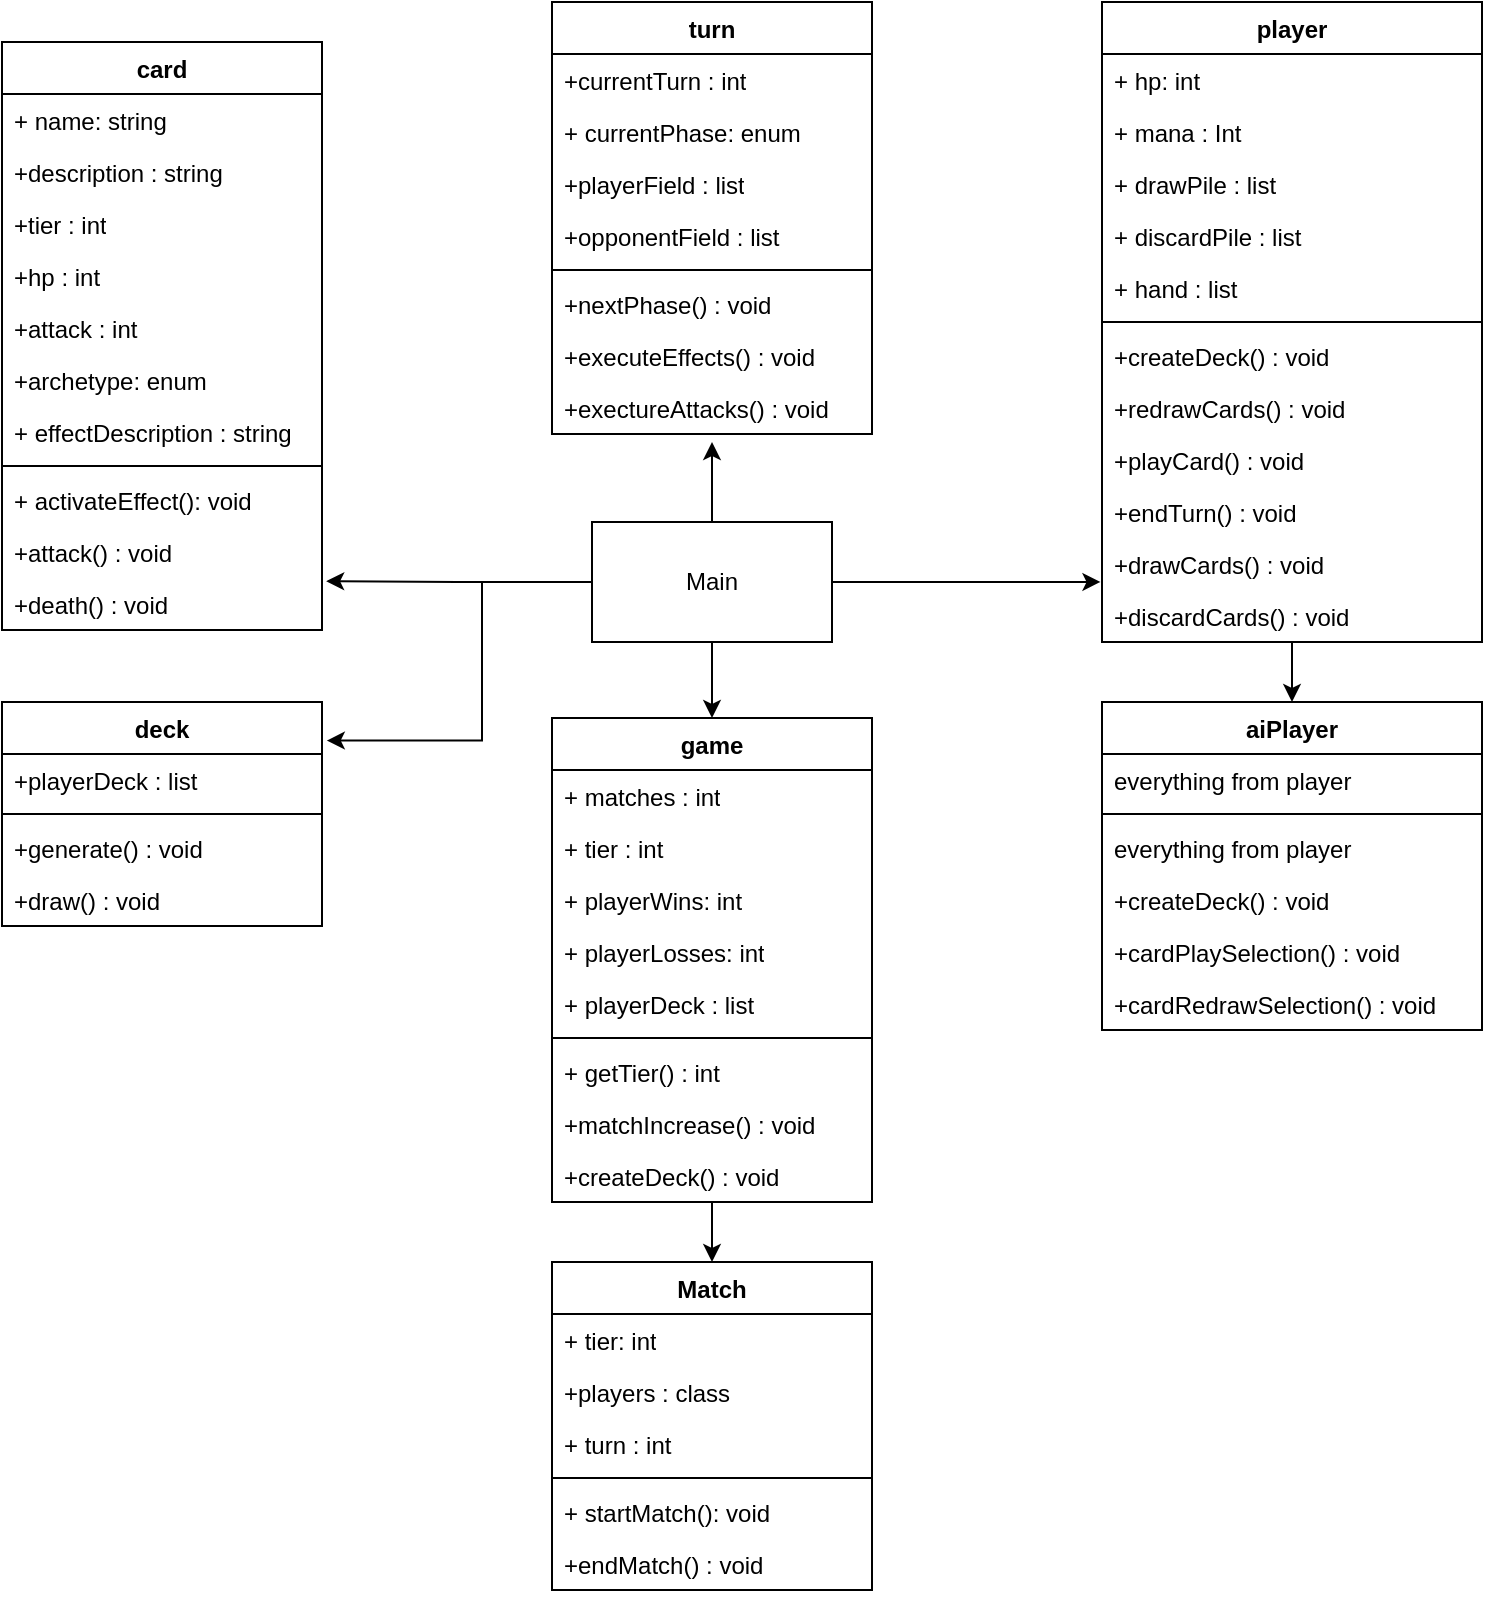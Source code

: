<mxfile version="24.2.3" type="device">
  <diagram name="Page-1" id="3C9SZVpvr9mHW0cBooVO">
    <mxGraphModel dx="1434" dy="782" grid="1" gridSize="10" guides="1" tooltips="1" connect="1" arrows="1" fold="1" page="1" pageScale="1" pageWidth="850" pageHeight="1100" math="0" shadow="0">
      <root>
        <mxCell id="0" />
        <mxCell id="1" parent="0" />
        <mxCell id="igfgxxir6rYcErchm6PJ-118" style="edgeStyle=orthogonalEdgeStyle;rounded=0;orthogonalLoop=1;jettySize=auto;html=1;" edge="1" parent="1" source="igfgxxir6rYcErchm6PJ-32">
          <mxGeometry relative="1" as="geometry">
            <mxPoint x="425" y="260" as="targetPoint" />
          </mxGeometry>
        </mxCell>
        <mxCell id="igfgxxir6rYcErchm6PJ-123" style="edgeStyle=orthogonalEdgeStyle;rounded=0;orthogonalLoop=1;jettySize=auto;html=1;entryX=0.5;entryY=0;entryDx=0;entryDy=0;" edge="1" parent="1" source="igfgxxir6rYcErchm6PJ-32" target="igfgxxir6rYcErchm6PJ-61">
          <mxGeometry relative="1" as="geometry" />
        </mxCell>
        <mxCell id="igfgxxir6rYcErchm6PJ-32" value="&lt;div&gt;Main&lt;/div&gt;" style="rounded=0;whiteSpace=wrap;html=1;" vertex="1" parent="1">
          <mxGeometry x="365" y="300" width="120" height="60" as="geometry" />
        </mxCell>
        <mxCell id="igfgxxir6rYcErchm6PJ-41" value="card" style="swimlane;fontStyle=1;align=center;verticalAlign=top;childLayout=stackLayout;horizontal=1;startSize=26;horizontalStack=0;resizeParent=1;resizeParentMax=0;resizeLast=0;collapsible=1;marginBottom=0;whiteSpace=wrap;html=1;" vertex="1" parent="1">
          <mxGeometry x="70" y="60" width="160" height="294" as="geometry" />
        </mxCell>
        <mxCell id="igfgxxir6rYcErchm6PJ-42" value="+ name: string" style="text;strokeColor=none;fillColor=none;align=left;verticalAlign=top;spacingLeft=4;spacingRight=4;overflow=hidden;rotatable=0;points=[[0,0.5],[1,0.5]];portConstraint=eastwest;whiteSpace=wrap;html=1;" vertex="1" parent="igfgxxir6rYcErchm6PJ-41">
          <mxGeometry y="26" width="160" height="26" as="geometry" />
        </mxCell>
        <mxCell id="igfgxxir6rYcErchm6PJ-109" value="+description : string" style="text;strokeColor=none;fillColor=none;align=left;verticalAlign=top;spacingLeft=4;spacingRight=4;overflow=hidden;rotatable=0;points=[[0,0.5],[1,0.5]];portConstraint=eastwest;whiteSpace=wrap;html=1;" vertex="1" parent="igfgxxir6rYcErchm6PJ-41">
          <mxGeometry y="52" width="160" height="26" as="geometry" />
        </mxCell>
        <mxCell id="igfgxxir6rYcErchm6PJ-108" value="+tier : int" style="text;strokeColor=none;fillColor=none;align=left;verticalAlign=top;spacingLeft=4;spacingRight=4;overflow=hidden;rotatable=0;points=[[0,0.5],[1,0.5]];portConstraint=eastwest;whiteSpace=wrap;html=1;" vertex="1" parent="igfgxxir6rYcErchm6PJ-41">
          <mxGeometry y="78" width="160" height="26" as="geometry" />
        </mxCell>
        <mxCell id="igfgxxir6rYcErchm6PJ-107" value="+hp : int" style="text;strokeColor=none;fillColor=none;align=left;verticalAlign=top;spacingLeft=4;spacingRight=4;overflow=hidden;rotatable=0;points=[[0,0.5],[1,0.5]];portConstraint=eastwest;whiteSpace=wrap;html=1;" vertex="1" parent="igfgxxir6rYcErchm6PJ-41">
          <mxGeometry y="104" width="160" height="26" as="geometry" />
        </mxCell>
        <mxCell id="igfgxxir6rYcErchm6PJ-106" value="+attack : int" style="text;strokeColor=none;fillColor=none;align=left;verticalAlign=top;spacingLeft=4;spacingRight=4;overflow=hidden;rotatable=0;points=[[0,0.5],[1,0.5]];portConstraint=eastwest;whiteSpace=wrap;html=1;" vertex="1" parent="igfgxxir6rYcErchm6PJ-41">
          <mxGeometry y="130" width="160" height="26" as="geometry" />
        </mxCell>
        <mxCell id="igfgxxir6rYcErchm6PJ-105" value="+archetype: enum" style="text;strokeColor=none;fillColor=none;align=left;verticalAlign=top;spacingLeft=4;spacingRight=4;overflow=hidden;rotatable=0;points=[[0,0.5],[1,0.5]];portConstraint=eastwest;whiteSpace=wrap;html=1;" vertex="1" parent="igfgxxir6rYcErchm6PJ-41">
          <mxGeometry y="156" width="160" height="26" as="geometry" />
        </mxCell>
        <mxCell id="igfgxxir6rYcErchm6PJ-104" value="+ effectDescription : string" style="text;strokeColor=none;fillColor=none;align=left;verticalAlign=top;spacingLeft=4;spacingRight=4;overflow=hidden;rotatable=0;points=[[0,0.5],[1,0.5]];portConstraint=eastwest;whiteSpace=wrap;html=1;" vertex="1" parent="igfgxxir6rYcErchm6PJ-41">
          <mxGeometry y="182" width="160" height="26" as="geometry" />
        </mxCell>
        <mxCell id="igfgxxir6rYcErchm6PJ-43" value="" style="line;strokeWidth=1;fillColor=none;align=left;verticalAlign=middle;spacingTop=-1;spacingLeft=3;spacingRight=3;rotatable=0;labelPosition=right;points=[];portConstraint=eastwest;strokeColor=inherit;" vertex="1" parent="igfgxxir6rYcErchm6PJ-41">
          <mxGeometry y="208" width="160" height="8" as="geometry" />
        </mxCell>
        <mxCell id="igfgxxir6rYcErchm6PJ-44" value="+ activateEffect(): void" style="text;strokeColor=none;fillColor=none;align=left;verticalAlign=top;spacingLeft=4;spacingRight=4;overflow=hidden;rotatable=0;points=[[0,0.5],[1,0.5]];portConstraint=eastwest;whiteSpace=wrap;html=1;" vertex="1" parent="igfgxxir6rYcErchm6PJ-41">
          <mxGeometry y="216" width="160" height="26" as="geometry" />
        </mxCell>
        <mxCell id="igfgxxir6rYcErchm6PJ-111" value="+attack() : void" style="text;strokeColor=none;fillColor=none;align=left;verticalAlign=top;spacingLeft=4;spacingRight=4;overflow=hidden;rotatable=0;points=[[0,0.5],[1,0.5]];portConstraint=eastwest;whiteSpace=wrap;html=1;" vertex="1" parent="igfgxxir6rYcErchm6PJ-41">
          <mxGeometry y="242" width="160" height="26" as="geometry" />
        </mxCell>
        <mxCell id="igfgxxir6rYcErchm6PJ-110" value="+death() : void" style="text;strokeColor=none;fillColor=none;align=left;verticalAlign=top;spacingLeft=4;spacingRight=4;overflow=hidden;rotatable=0;points=[[0,0.5],[1,0.5]];portConstraint=eastwest;whiteSpace=wrap;html=1;" vertex="1" parent="igfgxxir6rYcErchm6PJ-41">
          <mxGeometry y="268" width="160" height="26" as="geometry" />
        </mxCell>
        <mxCell id="igfgxxir6rYcErchm6PJ-49" value="turn" style="swimlane;fontStyle=1;align=center;verticalAlign=top;childLayout=stackLayout;horizontal=1;startSize=26;horizontalStack=0;resizeParent=1;resizeParentMax=0;resizeLast=0;collapsible=1;marginBottom=0;whiteSpace=wrap;html=1;" vertex="1" parent="1">
          <mxGeometry x="345" y="40" width="160" height="216" as="geometry" />
        </mxCell>
        <mxCell id="igfgxxir6rYcErchm6PJ-114" value="+currentTurn : int" style="text;strokeColor=none;fillColor=none;align=left;verticalAlign=top;spacingLeft=4;spacingRight=4;overflow=hidden;rotatable=0;points=[[0,0.5],[1,0.5]];portConstraint=eastwest;whiteSpace=wrap;html=1;" vertex="1" parent="igfgxxir6rYcErchm6PJ-49">
          <mxGeometry y="26" width="160" height="26" as="geometry" />
        </mxCell>
        <mxCell id="igfgxxir6rYcErchm6PJ-50" value="+ currentPhase: enum" style="text;strokeColor=none;fillColor=none;align=left;verticalAlign=top;spacingLeft=4;spacingRight=4;overflow=hidden;rotatable=0;points=[[0,0.5],[1,0.5]];portConstraint=eastwest;whiteSpace=wrap;html=1;" vertex="1" parent="igfgxxir6rYcErchm6PJ-49">
          <mxGeometry y="52" width="160" height="26" as="geometry" />
        </mxCell>
        <mxCell id="igfgxxir6rYcErchm6PJ-84" value="+playerField : list" style="text;strokeColor=none;fillColor=none;align=left;verticalAlign=top;spacingLeft=4;spacingRight=4;overflow=hidden;rotatable=0;points=[[0,0.5],[1,0.5]];portConstraint=eastwest;whiteSpace=wrap;html=1;" vertex="1" parent="igfgxxir6rYcErchm6PJ-49">
          <mxGeometry y="78" width="160" height="26" as="geometry" />
        </mxCell>
        <mxCell id="igfgxxir6rYcErchm6PJ-83" value="+opponentField : list" style="text;strokeColor=none;fillColor=none;align=left;verticalAlign=top;spacingLeft=4;spacingRight=4;overflow=hidden;rotatable=0;points=[[0,0.5],[1,0.5]];portConstraint=eastwest;whiteSpace=wrap;html=1;" vertex="1" parent="igfgxxir6rYcErchm6PJ-49">
          <mxGeometry y="104" width="160" height="26" as="geometry" />
        </mxCell>
        <mxCell id="igfgxxir6rYcErchm6PJ-51" value="" style="line;strokeWidth=1;fillColor=none;align=left;verticalAlign=middle;spacingTop=-1;spacingLeft=3;spacingRight=3;rotatable=0;labelPosition=right;points=[];portConstraint=eastwest;strokeColor=inherit;" vertex="1" parent="igfgxxir6rYcErchm6PJ-49">
          <mxGeometry y="130" width="160" height="8" as="geometry" />
        </mxCell>
        <mxCell id="igfgxxir6rYcErchm6PJ-52" value="+nextPhase() : void" style="text;strokeColor=none;fillColor=none;align=left;verticalAlign=top;spacingLeft=4;spacingRight=4;overflow=hidden;rotatable=0;points=[[0,0.5],[1,0.5]];portConstraint=eastwest;whiteSpace=wrap;html=1;" vertex="1" parent="igfgxxir6rYcErchm6PJ-49">
          <mxGeometry y="138" width="160" height="26" as="geometry" />
        </mxCell>
        <mxCell id="igfgxxir6rYcErchm6PJ-86" value="+executeEffects() : void" style="text;strokeColor=none;fillColor=none;align=left;verticalAlign=top;spacingLeft=4;spacingRight=4;overflow=hidden;rotatable=0;points=[[0,0.5],[1,0.5]];portConstraint=eastwest;whiteSpace=wrap;html=1;" vertex="1" parent="igfgxxir6rYcErchm6PJ-49">
          <mxGeometry y="164" width="160" height="26" as="geometry" />
        </mxCell>
        <mxCell id="igfgxxir6rYcErchm6PJ-85" value="+exectureAttacks() : void" style="text;strokeColor=none;fillColor=none;align=left;verticalAlign=top;spacingLeft=4;spacingRight=4;overflow=hidden;rotatable=0;points=[[0,0.5],[1,0.5]];portConstraint=eastwest;whiteSpace=wrap;html=1;" vertex="1" parent="igfgxxir6rYcErchm6PJ-49">
          <mxGeometry y="190" width="160" height="26" as="geometry" />
        </mxCell>
        <mxCell id="igfgxxir6rYcErchm6PJ-122" style="edgeStyle=orthogonalEdgeStyle;rounded=0;orthogonalLoop=1;jettySize=auto;html=1;entryX=0.5;entryY=0;entryDx=0;entryDy=0;" edge="1" parent="1" source="igfgxxir6rYcErchm6PJ-53" target="igfgxxir6rYcErchm6PJ-96">
          <mxGeometry relative="1" as="geometry" />
        </mxCell>
        <mxCell id="igfgxxir6rYcErchm6PJ-53" value="player" style="swimlane;fontStyle=1;align=center;verticalAlign=top;childLayout=stackLayout;horizontal=1;startSize=26;horizontalStack=0;resizeParent=1;resizeParentMax=0;resizeLast=0;collapsible=1;marginBottom=0;whiteSpace=wrap;html=1;" vertex="1" parent="1">
          <mxGeometry x="620" y="40" width="190" height="320" as="geometry" />
        </mxCell>
        <mxCell id="igfgxxir6rYcErchm6PJ-54" value="+ hp: int" style="text;strokeColor=none;fillColor=none;align=left;verticalAlign=top;spacingLeft=4;spacingRight=4;overflow=hidden;rotatable=0;points=[[0,0.5],[1,0.5]];portConstraint=eastwest;whiteSpace=wrap;html=1;" vertex="1" parent="igfgxxir6rYcErchm6PJ-53">
          <mxGeometry y="26" width="190" height="26" as="geometry" />
        </mxCell>
        <mxCell id="igfgxxir6rYcErchm6PJ-90" value="+ mana : Int" style="text;strokeColor=none;fillColor=none;align=left;verticalAlign=top;spacingLeft=4;spacingRight=4;overflow=hidden;rotatable=0;points=[[0,0.5],[1,0.5]];portConstraint=eastwest;whiteSpace=wrap;html=1;" vertex="1" parent="igfgxxir6rYcErchm6PJ-53">
          <mxGeometry y="52" width="190" height="26" as="geometry" />
        </mxCell>
        <mxCell id="igfgxxir6rYcErchm6PJ-89" value="+ drawPile : list" style="text;strokeColor=none;fillColor=none;align=left;verticalAlign=top;spacingLeft=4;spacingRight=4;overflow=hidden;rotatable=0;points=[[0,0.5],[1,0.5]];portConstraint=eastwest;whiteSpace=wrap;html=1;" vertex="1" parent="igfgxxir6rYcErchm6PJ-53">
          <mxGeometry y="78" width="190" height="26" as="geometry" />
        </mxCell>
        <mxCell id="igfgxxir6rYcErchm6PJ-88" value="+ discardPile : list" style="text;strokeColor=none;fillColor=none;align=left;verticalAlign=top;spacingLeft=4;spacingRight=4;overflow=hidden;rotatable=0;points=[[0,0.5],[1,0.5]];portConstraint=eastwest;whiteSpace=wrap;html=1;" vertex="1" parent="igfgxxir6rYcErchm6PJ-53">
          <mxGeometry y="104" width="190" height="26" as="geometry" />
        </mxCell>
        <mxCell id="igfgxxir6rYcErchm6PJ-87" value="+ hand : list" style="text;strokeColor=none;fillColor=none;align=left;verticalAlign=top;spacingLeft=4;spacingRight=4;overflow=hidden;rotatable=0;points=[[0,0.5],[1,0.5]];portConstraint=eastwest;whiteSpace=wrap;html=1;" vertex="1" parent="igfgxxir6rYcErchm6PJ-53">
          <mxGeometry y="130" width="190" height="26" as="geometry" />
        </mxCell>
        <mxCell id="igfgxxir6rYcErchm6PJ-55" value="" style="line;strokeWidth=1;fillColor=none;align=left;verticalAlign=middle;spacingTop=-1;spacingLeft=3;spacingRight=3;rotatable=0;labelPosition=right;points=[];portConstraint=eastwest;strokeColor=inherit;" vertex="1" parent="igfgxxir6rYcErchm6PJ-53">
          <mxGeometry y="156" width="190" height="8" as="geometry" />
        </mxCell>
        <mxCell id="igfgxxir6rYcErchm6PJ-56" value="+createDeck() : void" style="text;strokeColor=none;fillColor=none;align=left;verticalAlign=top;spacingLeft=4;spacingRight=4;overflow=hidden;rotatable=0;points=[[0,0.5],[1,0.5]];portConstraint=eastwest;whiteSpace=wrap;html=1;" vertex="1" parent="igfgxxir6rYcErchm6PJ-53">
          <mxGeometry y="164" width="190" height="26" as="geometry" />
        </mxCell>
        <mxCell id="igfgxxir6rYcErchm6PJ-94" value="+redrawCards() : void" style="text;strokeColor=none;fillColor=none;align=left;verticalAlign=top;spacingLeft=4;spacingRight=4;overflow=hidden;rotatable=0;points=[[0,0.5],[1,0.5]];portConstraint=eastwest;whiteSpace=wrap;html=1;" vertex="1" parent="igfgxxir6rYcErchm6PJ-53">
          <mxGeometry y="190" width="190" height="26" as="geometry" />
        </mxCell>
        <mxCell id="igfgxxir6rYcErchm6PJ-93" value="+playCard() : void" style="text;strokeColor=none;fillColor=none;align=left;verticalAlign=top;spacingLeft=4;spacingRight=4;overflow=hidden;rotatable=0;points=[[0,0.5],[1,0.5]];portConstraint=eastwest;whiteSpace=wrap;html=1;" vertex="1" parent="igfgxxir6rYcErchm6PJ-53">
          <mxGeometry y="216" width="190" height="26" as="geometry" />
        </mxCell>
        <mxCell id="igfgxxir6rYcErchm6PJ-92" value="+endTurn() : void" style="text;strokeColor=none;fillColor=none;align=left;verticalAlign=top;spacingLeft=4;spacingRight=4;overflow=hidden;rotatable=0;points=[[0,0.5],[1,0.5]];portConstraint=eastwest;whiteSpace=wrap;html=1;" vertex="1" parent="igfgxxir6rYcErchm6PJ-53">
          <mxGeometry y="242" width="190" height="26" as="geometry" />
        </mxCell>
        <mxCell id="igfgxxir6rYcErchm6PJ-91" value="+drawCards() : void" style="text;strokeColor=none;fillColor=none;align=left;verticalAlign=top;spacingLeft=4;spacingRight=4;overflow=hidden;rotatable=0;points=[[0,0.5],[1,0.5]];portConstraint=eastwest;whiteSpace=wrap;html=1;" vertex="1" parent="igfgxxir6rYcErchm6PJ-53">
          <mxGeometry y="268" width="190" height="26" as="geometry" />
        </mxCell>
        <mxCell id="igfgxxir6rYcErchm6PJ-95" value="+discardCards() : void" style="text;strokeColor=none;fillColor=none;align=left;verticalAlign=top;spacingLeft=4;spacingRight=4;overflow=hidden;rotatable=0;points=[[0,0.5],[1,0.5]];portConstraint=eastwest;whiteSpace=wrap;html=1;" vertex="1" parent="igfgxxir6rYcErchm6PJ-53">
          <mxGeometry y="294" width="190" height="26" as="geometry" />
        </mxCell>
        <mxCell id="igfgxxir6rYcErchm6PJ-57" value="deck" style="swimlane;fontStyle=1;align=center;verticalAlign=top;childLayout=stackLayout;horizontal=1;startSize=26;horizontalStack=0;resizeParent=1;resizeParentMax=0;resizeLast=0;collapsible=1;marginBottom=0;whiteSpace=wrap;html=1;" vertex="1" parent="1">
          <mxGeometry x="70" y="390" width="160" height="112" as="geometry" />
        </mxCell>
        <mxCell id="igfgxxir6rYcErchm6PJ-58" value="+playerDeck : list" style="text;strokeColor=none;fillColor=none;align=left;verticalAlign=top;spacingLeft=4;spacingRight=4;overflow=hidden;rotatable=0;points=[[0,0.5],[1,0.5]];portConstraint=eastwest;whiteSpace=wrap;html=1;" vertex="1" parent="igfgxxir6rYcErchm6PJ-57">
          <mxGeometry y="26" width="160" height="26" as="geometry" />
        </mxCell>
        <mxCell id="igfgxxir6rYcErchm6PJ-59" value="" style="line;strokeWidth=1;fillColor=none;align=left;verticalAlign=middle;spacingTop=-1;spacingLeft=3;spacingRight=3;rotatable=0;labelPosition=right;points=[];portConstraint=eastwest;strokeColor=inherit;" vertex="1" parent="igfgxxir6rYcErchm6PJ-57">
          <mxGeometry y="52" width="160" height="8" as="geometry" />
        </mxCell>
        <mxCell id="igfgxxir6rYcErchm6PJ-60" value="+generate() : void" style="text;strokeColor=none;fillColor=none;align=left;verticalAlign=top;spacingLeft=4;spacingRight=4;overflow=hidden;rotatable=0;points=[[0,0.5],[1,0.5]];portConstraint=eastwest;whiteSpace=wrap;html=1;" vertex="1" parent="igfgxxir6rYcErchm6PJ-57">
          <mxGeometry y="60" width="160" height="26" as="geometry" />
        </mxCell>
        <mxCell id="igfgxxir6rYcErchm6PJ-112" value="+draw() : void" style="text;strokeColor=none;fillColor=none;align=left;verticalAlign=top;spacingLeft=4;spacingRight=4;overflow=hidden;rotatable=0;points=[[0,0.5],[1,0.5]];portConstraint=eastwest;whiteSpace=wrap;html=1;" vertex="1" parent="igfgxxir6rYcErchm6PJ-57">
          <mxGeometry y="86" width="160" height="26" as="geometry" />
        </mxCell>
        <mxCell id="igfgxxir6rYcErchm6PJ-124" style="edgeStyle=orthogonalEdgeStyle;rounded=0;orthogonalLoop=1;jettySize=auto;html=1;entryX=0.5;entryY=0;entryDx=0;entryDy=0;" edge="1" parent="1" source="igfgxxir6rYcErchm6PJ-61" target="igfgxxir6rYcErchm6PJ-74">
          <mxGeometry relative="1" as="geometry" />
        </mxCell>
        <mxCell id="igfgxxir6rYcErchm6PJ-61" value="game" style="swimlane;fontStyle=1;align=center;verticalAlign=top;childLayout=stackLayout;horizontal=1;startSize=26;horizontalStack=0;resizeParent=1;resizeParentMax=0;resizeLast=0;collapsible=1;marginBottom=0;whiteSpace=wrap;html=1;" vertex="1" parent="1">
          <mxGeometry x="345" y="398" width="160" height="242" as="geometry" />
        </mxCell>
        <mxCell id="igfgxxir6rYcErchm6PJ-62" value="+ matches : int" style="text;strokeColor=none;fillColor=none;align=left;verticalAlign=top;spacingLeft=4;spacingRight=4;overflow=hidden;rotatable=0;points=[[0,0.5],[1,0.5]];portConstraint=eastwest;whiteSpace=wrap;html=1;" vertex="1" parent="igfgxxir6rYcErchm6PJ-61">
          <mxGeometry y="26" width="160" height="26" as="geometry" />
        </mxCell>
        <mxCell id="igfgxxir6rYcErchm6PJ-70" value="+ tier : int" style="text;strokeColor=none;fillColor=none;align=left;verticalAlign=top;spacingLeft=4;spacingRight=4;overflow=hidden;rotatable=0;points=[[0,0.5],[1,0.5]];portConstraint=eastwest;whiteSpace=wrap;html=1;" vertex="1" parent="igfgxxir6rYcErchm6PJ-61">
          <mxGeometry y="52" width="160" height="26" as="geometry" />
        </mxCell>
        <mxCell id="igfgxxir6rYcErchm6PJ-69" value="+ playerWins: int" style="text;strokeColor=none;fillColor=none;align=left;verticalAlign=top;spacingLeft=4;spacingRight=4;overflow=hidden;rotatable=0;points=[[0,0.5],[1,0.5]];portConstraint=eastwest;whiteSpace=wrap;html=1;" vertex="1" parent="igfgxxir6rYcErchm6PJ-61">
          <mxGeometry y="78" width="160" height="26" as="geometry" />
        </mxCell>
        <mxCell id="igfgxxir6rYcErchm6PJ-68" value="+ playerLosses: int" style="text;strokeColor=none;fillColor=none;align=left;verticalAlign=top;spacingLeft=4;spacingRight=4;overflow=hidden;rotatable=0;points=[[0,0.5],[1,0.5]];portConstraint=eastwest;whiteSpace=wrap;html=1;" vertex="1" parent="igfgxxir6rYcErchm6PJ-61">
          <mxGeometry y="104" width="160" height="26" as="geometry" />
        </mxCell>
        <mxCell id="igfgxxir6rYcErchm6PJ-73" value="+ playerDeck : list" style="text;strokeColor=none;fillColor=none;align=left;verticalAlign=top;spacingLeft=4;spacingRight=4;overflow=hidden;rotatable=0;points=[[0,0.5],[1,0.5]];portConstraint=eastwest;whiteSpace=wrap;html=1;" vertex="1" parent="igfgxxir6rYcErchm6PJ-61">
          <mxGeometry y="130" width="160" height="26" as="geometry" />
        </mxCell>
        <mxCell id="igfgxxir6rYcErchm6PJ-63" value="" style="line;strokeWidth=1;fillColor=none;align=left;verticalAlign=middle;spacingTop=-1;spacingLeft=3;spacingRight=3;rotatable=0;labelPosition=right;points=[];portConstraint=eastwest;strokeColor=inherit;" vertex="1" parent="igfgxxir6rYcErchm6PJ-61">
          <mxGeometry y="156" width="160" height="8" as="geometry" />
        </mxCell>
        <mxCell id="igfgxxir6rYcErchm6PJ-64" value="+ getTier() : int" style="text;strokeColor=none;fillColor=none;align=left;verticalAlign=top;spacingLeft=4;spacingRight=4;overflow=hidden;rotatable=0;points=[[0,0.5],[1,0.5]];portConstraint=eastwest;whiteSpace=wrap;html=1;" vertex="1" parent="igfgxxir6rYcErchm6PJ-61">
          <mxGeometry y="164" width="160" height="26" as="geometry" />
        </mxCell>
        <mxCell id="igfgxxir6rYcErchm6PJ-65" value="+matchIncrease() : void" style="text;strokeColor=none;fillColor=none;align=left;verticalAlign=top;spacingLeft=4;spacingRight=4;overflow=hidden;rotatable=0;points=[[0,0.5],[1,0.5]];portConstraint=eastwest;whiteSpace=wrap;html=1;" vertex="1" parent="igfgxxir6rYcErchm6PJ-61">
          <mxGeometry y="190" width="160" height="26" as="geometry" />
        </mxCell>
        <mxCell id="igfgxxir6rYcErchm6PJ-66" value="+createDeck() : void" style="text;strokeColor=none;fillColor=none;align=left;verticalAlign=top;spacingLeft=4;spacingRight=4;overflow=hidden;rotatable=0;points=[[0,0.5],[1,0.5]];portConstraint=eastwest;whiteSpace=wrap;html=1;" vertex="1" parent="igfgxxir6rYcErchm6PJ-61">
          <mxGeometry y="216" width="160" height="26" as="geometry" />
        </mxCell>
        <mxCell id="igfgxxir6rYcErchm6PJ-74" value="Match" style="swimlane;fontStyle=1;align=center;verticalAlign=top;childLayout=stackLayout;horizontal=1;startSize=26;horizontalStack=0;resizeParent=1;resizeParentMax=0;resizeLast=0;collapsible=1;marginBottom=0;whiteSpace=wrap;html=1;" vertex="1" parent="1">
          <mxGeometry x="345" y="670" width="160" height="164" as="geometry" />
        </mxCell>
        <mxCell id="igfgxxir6rYcErchm6PJ-75" value="+ tier: int" style="text;strokeColor=none;fillColor=none;align=left;verticalAlign=top;spacingLeft=4;spacingRight=4;overflow=hidden;rotatable=0;points=[[0,0.5],[1,0.5]];portConstraint=eastwest;whiteSpace=wrap;html=1;" vertex="1" parent="igfgxxir6rYcErchm6PJ-74">
          <mxGeometry y="26" width="160" height="26" as="geometry" />
        </mxCell>
        <mxCell id="igfgxxir6rYcErchm6PJ-80" value="+players : class" style="text;strokeColor=none;fillColor=none;align=left;verticalAlign=top;spacingLeft=4;spacingRight=4;overflow=hidden;rotatable=0;points=[[0,0.5],[1,0.5]];portConstraint=eastwest;whiteSpace=wrap;html=1;" vertex="1" parent="igfgxxir6rYcErchm6PJ-74">
          <mxGeometry y="52" width="160" height="26" as="geometry" />
        </mxCell>
        <mxCell id="igfgxxir6rYcErchm6PJ-79" value="+ turn : int" style="text;strokeColor=none;fillColor=none;align=left;verticalAlign=top;spacingLeft=4;spacingRight=4;overflow=hidden;rotatable=0;points=[[0,0.5],[1,0.5]];portConstraint=eastwest;whiteSpace=wrap;html=1;" vertex="1" parent="igfgxxir6rYcErchm6PJ-74">
          <mxGeometry y="78" width="160" height="26" as="geometry" />
        </mxCell>
        <mxCell id="igfgxxir6rYcErchm6PJ-76" value="" style="line;strokeWidth=1;fillColor=none;align=left;verticalAlign=middle;spacingTop=-1;spacingLeft=3;spacingRight=3;rotatable=0;labelPosition=right;points=[];portConstraint=eastwest;strokeColor=inherit;" vertex="1" parent="igfgxxir6rYcErchm6PJ-74">
          <mxGeometry y="104" width="160" height="8" as="geometry" />
        </mxCell>
        <mxCell id="igfgxxir6rYcErchm6PJ-77" value="+ startMatch(): void" style="text;strokeColor=none;fillColor=none;align=left;verticalAlign=top;spacingLeft=4;spacingRight=4;overflow=hidden;rotatable=0;points=[[0,0.5],[1,0.5]];portConstraint=eastwest;whiteSpace=wrap;html=1;" vertex="1" parent="igfgxxir6rYcErchm6PJ-74">
          <mxGeometry y="112" width="160" height="26" as="geometry" />
        </mxCell>
        <mxCell id="igfgxxir6rYcErchm6PJ-81" value="+endMatch() : void" style="text;strokeColor=none;fillColor=none;align=left;verticalAlign=top;spacingLeft=4;spacingRight=4;overflow=hidden;rotatable=0;points=[[0,0.5],[1,0.5]];portConstraint=eastwest;whiteSpace=wrap;html=1;" vertex="1" parent="igfgxxir6rYcErchm6PJ-74">
          <mxGeometry y="138" width="160" height="26" as="geometry" />
        </mxCell>
        <mxCell id="igfgxxir6rYcErchm6PJ-96" value="aiPlayer" style="swimlane;fontStyle=1;align=center;verticalAlign=top;childLayout=stackLayout;horizontal=1;startSize=26;horizontalStack=0;resizeParent=1;resizeParentMax=0;resizeLast=0;collapsible=1;marginBottom=0;whiteSpace=wrap;html=1;" vertex="1" parent="1">
          <mxGeometry x="620" y="390" width="190" height="164" as="geometry" />
        </mxCell>
        <mxCell id="igfgxxir6rYcErchm6PJ-97" value="everything from player" style="text;strokeColor=none;fillColor=none;align=left;verticalAlign=top;spacingLeft=4;spacingRight=4;overflow=hidden;rotatable=0;points=[[0,0.5],[1,0.5]];portConstraint=eastwest;whiteSpace=wrap;html=1;" vertex="1" parent="igfgxxir6rYcErchm6PJ-96">
          <mxGeometry y="26" width="190" height="26" as="geometry" />
        </mxCell>
        <mxCell id="igfgxxir6rYcErchm6PJ-98" value="" style="line;strokeWidth=1;fillColor=none;align=left;verticalAlign=middle;spacingTop=-1;spacingLeft=3;spacingRight=3;rotatable=0;labelPosition=right;points=[];portConstraint=eastwest;strokeColor=inherit;" vertex="1" parent="igfgxxir6rYcErchm6PJ-96">
          <mxGeometry y="52" width="190" height="8" as="geometry" />
        </mxCell>
        <mxCell id="igfgxxir6rYcErchm6PJ-99" value="everything from player" style="text;strokeColor=none;fillColor=none;align=left;verticalAlign=top;spacingLeft=4;spacingRight=4;overflow=hidden;rotatable=0;points=[[0,0.5],[1,0.5]];portConstraint=eastwest;whiteSpace=wrap;html=1;" vertex="1" parent="igfgxxir6rYcErchm6PJ-96">
          <mxGeometry y="60" width="190" height="26" as="geometry" />
        </mxCell>
        <mxCell id="igfgxxir6rYcErchm6PJ-103" value="+createDeck() : void" style="text;strokeColor=none;fillColor=none;align=left;verticalAlign=top;spacingLeft=4;spacingRight=4;overflow=hidden;rotatable=0;points=[[0,0.5],[1,0.5]];portConstraint=eastwest;whiteSpace=wrap;html=1;" vertex="1" parent="igfgxxir6rYcErchm6PJ-96">
          <mxGeometry y="86" width="190" height="26" as="geometry" />
        </mxCell>
        <mxCell id="igfgxxir6rYcErchm6PJ-102" value="+cardPlaySelection() : void" style="text;strokeColor=none;fillColor=none;align=left;verticalAlign=top;spacingLeft=4;spacingRight=4;overflow=hidden;rotatable=0;points=[[0,0.5],[1,0.5]];portConstraint=eastwest;whiteSpace=wrap;html=1;" vertex="1" parent="igfgxxir6rYcErchm6PJ-96">
          <mxGeometry y="112" width="190" height="26" as="geometry" />
        </mxCell>
        <mxCell id="igfgxxir6rYcErchm6PJ-101" value="+cardRedrawSelection() : void" style="text;strokeColor=none;fillColor=none;align=left;verticalAlign=top;spacingLeft=4;spacingRight=4;overflow=hidden;rotatable=0;points=[[0,0.5],[1,0.5]];portConstraint=eastwest;whiteSpace=wrap;html=1;" vertex="1" parent="igfgxxir6rYcErchm6PJ-96">
          <mxGeometry y="138" width="190" height="26" as="geometry" />
        </mxCell>
        <mxCell id="igfgxxir6rYcErchm6PJ-119" style="edgeStyle=orthogonalEdgeStyle;rounded=0;orthogonalLoop=1;jettySize=auto;html=1;entryX=1.013;entryY=0.062;entryDx=0;entryDy=0;entryPerimeter=0;" edge="1" parent="1" source="igfgxxir6rYcErchm6PJ-32" target="igfgxxir6rYcErchm6PJ-110">
          <mxGeometry relative="1" as="geometry" />
        </mxCell>
        <mxCell id="igfgxxir6rYcErchm6PJ-120" style="edgeStyle=orthogonalEdgeStyle;rounded=0;orthogonalLoop=1;jettySize=auto;html=1;entryX=-0.004;entryY=-0.155;entryDx=0;entryDy=0;entryPerimeter=0;" edge="1" parent="1" source="igfgxxir6rYcErchm6PJ-32" target="igfgxxir6rYcErchm6PJ-95">
          <mxGeometry relative="1" as="geometry" />
        </mxCell>
        <mxCell id="igfgxxir6rYcErchm6PJ-125" style="edgeStyle=orthogonalEdgeStyle;rounded=0;orthogonalLoop=1;jettySize=auto;html=1;entryX=1.015;entryY=-0.259;entryDx=0;entryDy=0;entryPerimeter=0;" edge="1" parent="1" source="igfgxxir6rYcErchm6PJ-32" target="igfgxxir6rYcErchm6PJ-58">
          <mxGeometry relative="1" as="geometry">
            <Array as="points">
              <mxPoint x="310" y="330" />
              <mxPoint x="310" y="409" />
            </Array>
          </mxGeometry>
        </mxCell>
      </root>
    </mxGraphModel>
  </diagram>
</mxfile>
